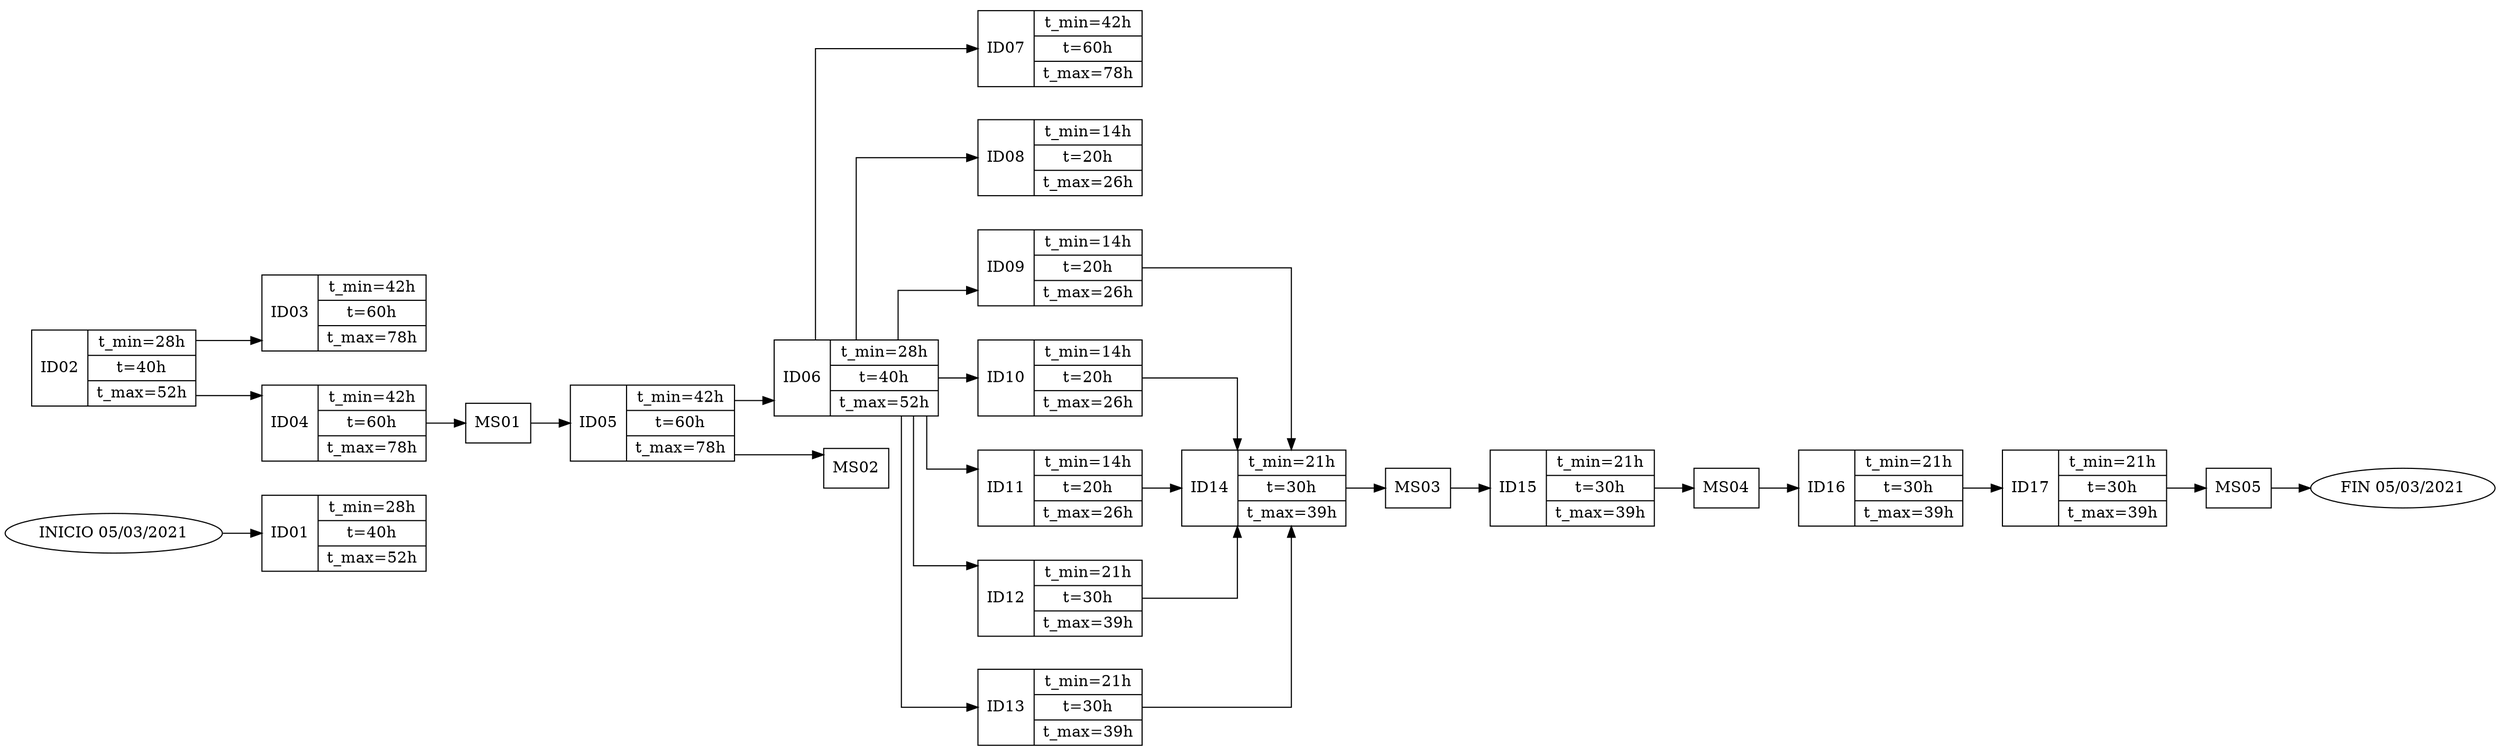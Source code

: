 digraph aon {
	overlap=prism overlap_scaling=0.01 rankdir=LR ratio=0.3 splines=ortho
	node [shape=ellipse]
	sop [label="INICIO 05/03/2021"]
	eop [label="FIN 05/03/2021"]
	node [shape=record]
	ID01 [label="{ID01|{t_min=28h|t=40h|t_max=52h}}"]
	ID02 [label="{ID02|{t_min=28h|t=40h|t_max=52h}}"]
	ID03 [label="{ID03|{t_min=42h|t=60h|t_max=78h}}"]
	ID04 [label="{ID04|{t_min=42h|t=60h|t_max=78h}}"]
	ID05 [label="{ID05|{t_min=42h|t=60h|t_max=78h}}"]
	ID06 [label="{ID06|{t_min=28h|t=40h|t_max=52h}}"]
	ID07 [label="{ID07|{t_min=42h|t=60h|t_max=78h}}"]
	ID08 [label="{ID08|{t_min=14h|t=20h|t_max=26h}}"]
	ID09 [label="{ID09|{t_min=14h|t=20h|t_max=26h}}"]
	ID10 [label="{ID10|{t_min=14h|t=20h|t_max=26h}}"]
	ID11 [label="{ID11|{t_min=14h|t=20h|t_max=26h}}"]
	ID12 [label="{ID12|{t_min=21h|t=30h|t_max=39h}}"]
	ID13 [label="{ID13|{t_min=21h|t=30h|t_max=39h}}"]
	ID14 [label="{ID14|{t_min=21h|t=30h|t_max=39h}}"]
	ID15 [label="{ID15|{t_min=21h|t=30h|t_max=39h}}"]
	ID16 [label="{ID16|{t_min=21h|t=30h|t_max=39h}}"]
	ID17 [label="{ID17|{t_min=21h|t=30h|t_max=39h}}"]
	sop -> ID01 [label=""]
	MS05 -> eop [label=""]
	ID02 -> ID03 [label=""]
	ID02 -> ID04 [label=""]
	ID04 -> MS01 [label=""]
	MS01 -> ID05 [label=""]
	ID05 -> MS02 [label=""]
	ID05 -> ID06 [label=""]
	ID06 -> ID07 [label=""]
	ID06 -> ID08 [label=""]
	ID06 -> ID09 [label=""]
	ID06 -> ID10 [label=""]
	ID06 -> ID11 [label=""]
	ID06 -> ID12 [label=""]
	ID06 -> ID13 [label=""]
	ID09 -> ID14 [label=""]
	ID10 -> ID14 [label=""]
	ID11 -> ID14 [label=""]
	ID12 -> ID14 [label=""]
	ID13 -> ID14 [label=""]
	ID14 -> MS03 [label=""]
	MS03 -> ID15 [label=""]
	ID15 -> MS04 [label=""]
	MS04 -> ID16 [label=""]
	ID16 -> ID17 [label=""]
	ID17 -> MS05 [label=""]
}
